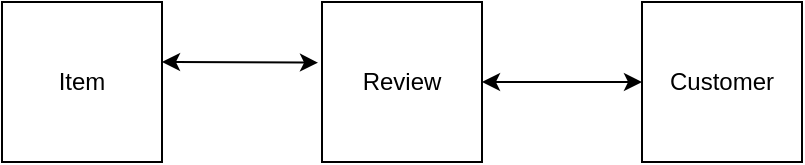 <mxfile>
    <diagram id="jBc3AFZFRnGl9_4lLcnH" name="Page-1">
        <mxGraphModel dx="422" dy="856" grid="1" gridSize="10" guides="1" tooltips="1" connect="1" arrows="1" fold="1" page="1" pageScale="1" pageWidth="850" pageHeight="1100" math="0" shadow="0">
            <root>
                <mxCell id="0"/>
                <mxCell id="1" parent="0"/>
                <mxCell id="2" value="Item" style="whiteSpace=wrap;html=1;aspect=fixed;" vertex="1" parent="1">
                    <mxGeometry x="10" y="250" width="80" height="80" as="geometry"/>
                </mxCell>
                <mxCell id="3" value="Review" style="whiteSpace=wrap;html=1;aspect=fixed;" vertex="1" parent="1">
                    <mxGeometry x="170" y="250" width="80" height="80" as="geometry"/>
                </mxCell>
                <mxCell id="5" value="Customer" style="whiteSpace=wrap;html=1;aspect=fixed;" vertex="1" parent="1">
                    <mxGeometry x="330" y="250" width="80" height="80" as="geometry"/>
                </mxCell>
                <mxCell id="8" value="" style="endArrow=classic;startArrow=classic;html=1;entryX=-0.025;entryY=0.379;entryDx=0;entryDy=0;entryPerimeter=0;" edge="1" parent="1" target="3">
                    <mxGeometry width="50" height="50" relative="1" as="geometry">
                        <mxPoint x="90" y="280" as="sourcePoint"/>
                        <mxPoint x="140" y="230" as="targetPoint"/>
                    </mxGeometry>
                </mxCell>
                <mxCell id="9" value="" style="endArrow=classic;startArrow=classic;html=1;entryX=0;entryY=0.5;entryDx=0;entryDy=0;exitX=1;exitY=0.5;exitDx=0;exitDy=0;" edge="1" parent="1" source="3" target="5">
                    <mxGeometry width="50" height="50" relative="1" as="geometry">
                        <mxPoint x="190" y="460" as="sourcePoint"/>
                        <mxPoint x="240" y="410" as="targetPoint"/>
                        <Array as="points"/>
                    </mxGeometry>
                </mxCell>
            </root>
        </mxGraphModel>
    </diagram>
</mxfile>